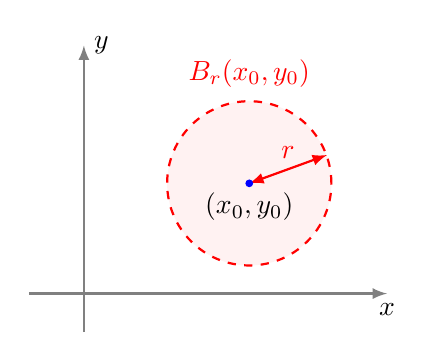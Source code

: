\begin{tikzpicture}[scale=0.7]


\draw[->,>=latex,thick, gray] (-1,0)--(5.5,0) node[below,black] {$x$};
\draw[->,>=latex,thick, gray] (0,-0.7)--(0,4.5) node[right,black] {$y$};

\draw[red,thick,dashed,fill=red!10,fill opacity=0.5] (3,2) circle (1.5-0.01);

\draw[<->,>=latex,thick,red] (3,2)--++(20:1.5) node[midway,above] {$r$};

\fill[blue] (3,2) circle (2pt) node[black, below] {$(x_0,y_0)$};

\node[red] at (3,4) {$B_r(x_0,y_0)$};

\end{tikzpicture}